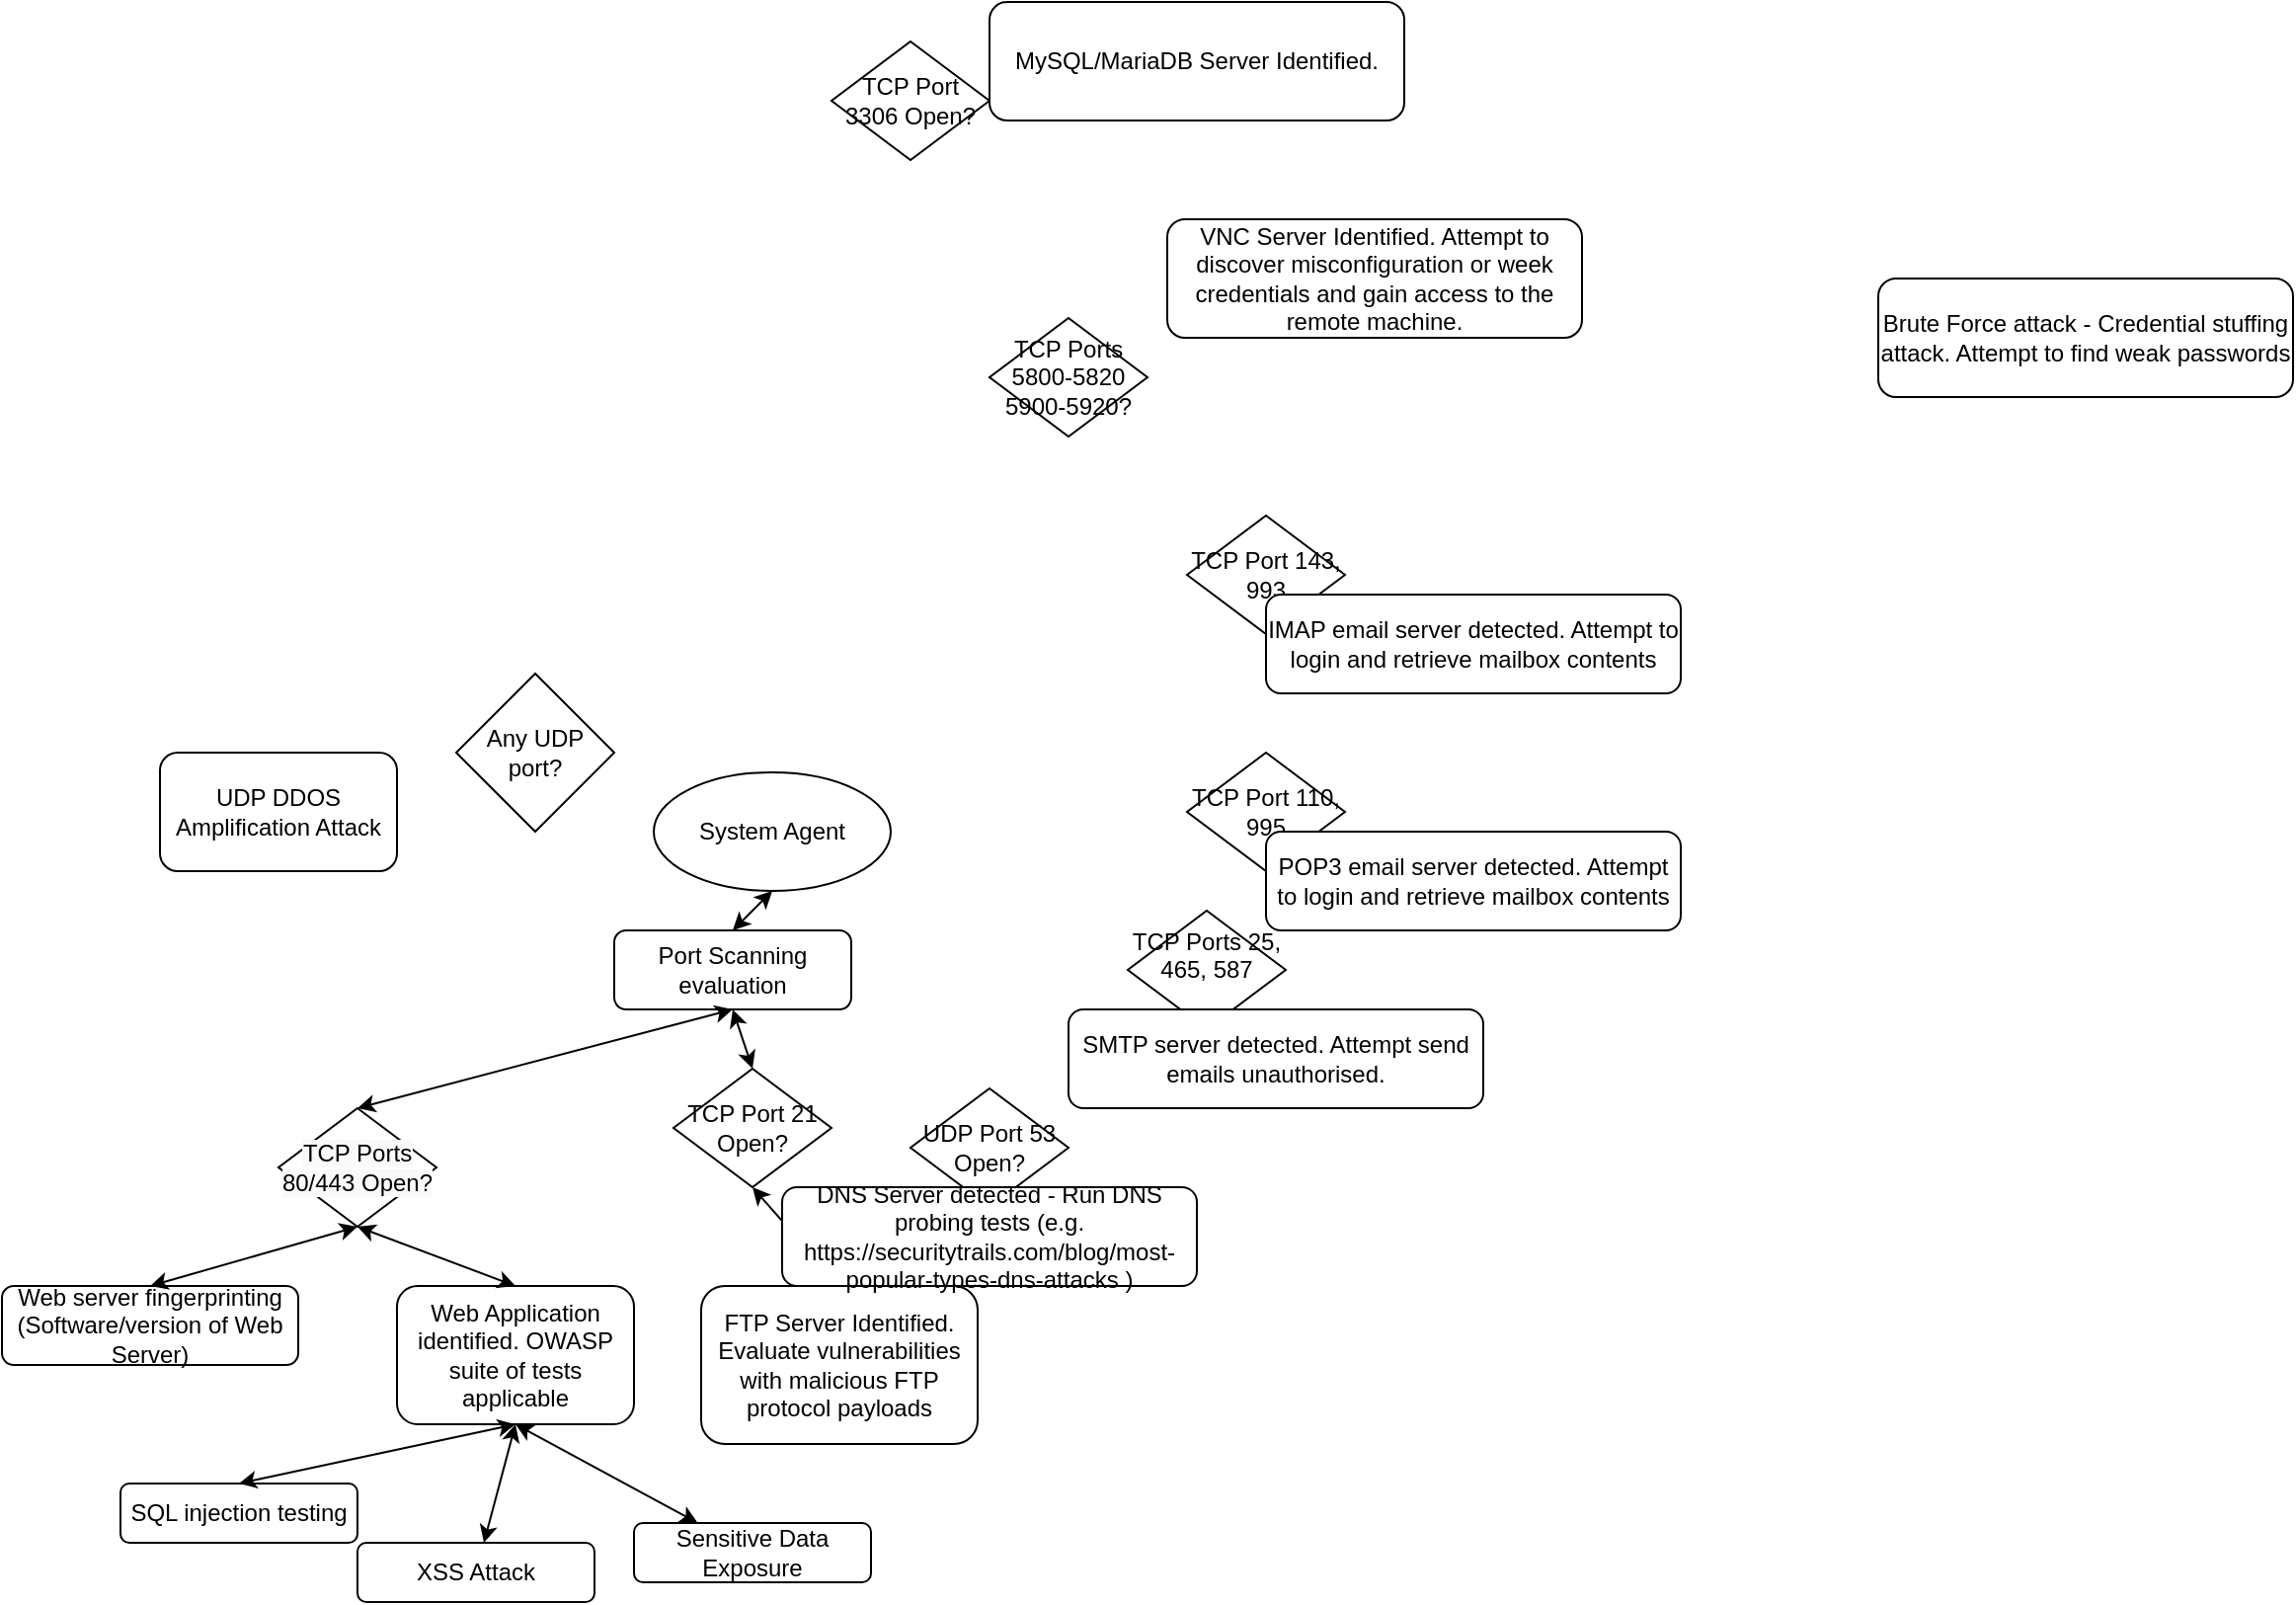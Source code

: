 <mxfile version="13.10.1" type="github">
  <diagram id="DchAP9sOTFPFpCIIkn_s" name="Page-1">
    <mxGraphModel dx="1609" dy="1549" grid="1" gridSize="10" guides="1" tooltips="1" connect="1" arrows="1" fold="1" page="1" pageScale="1" pageWidth="827" pageHeight="1169" math="0" shadow="0">
      <root>
        <mxCell id="0" />
        <mxCell id="1" parent="0" />
        <mxCell id="s764aHb25zaueQciMdZv-1" value="System Agent" style="ellipse;whiteSpace=wrap;html=1;" vertex="1" parent="1">
          <mxGeometry x="250" y="50" width="120" height="60" as="geometry" />
        </mxCell>
        <mxCell id="s764aHb25zaueQciMdZv-3" value="Port Scanning evaluation" style="rounded=1;whiteSpace=wrap;html=1;" vertex="1" parent="1">
          <mxGeometry x="230" y="130" width="120" height="40" as="geometry" />
        </mxCell>
        <mxCell id="s764aHb25zaueQciMdZv-4" value="" style="endArrow=classic;startArrow=classic;html=1;entryX=0.5;entryY=1;entryDx=0;entryDy=0;exitX=0.5;exitY=0;exitDx=0;exitDy=0;" edge="1" parent="1" source="s764aHb25zaueQciMdZv-3" target="s764aHb25zaueQciMdZv-1">
          <mxGeometry width="50" height="50" relative="1" as="geometry">
            <mxPoint x="380" y="220" as="sourcePoint" />
            <mxPoint x="430" y="170" as="targetPoint" />
          </mxGeometry>
        </mxCell>
        <mxCell id="s764aHb25zaueQciMdZv-6" value="" style="endArrow=classic;startArrow=classic;html=1;entryX=0.5;entryY=1;entryDx=0;entryDy=0;exitX=0.5;exitY=0;exitDx=0;exitDy=0;" edge="1" parent="1" source="s764aHb25zaueQciMdZv-23" target="s764aHb25zaueQciMdZv-3">
          <mxGeometry width="50" height="50" relative="1" as="geometry">
            <mxPoint x="100" y="240" as="sourcePoint" />
            <mxPoint x="430" y="170" as="targetPoint" />
          </mxGeometry>
        </mxCell>
        <mxCell id="s764aHb25zaueQciMdZv-7" value="Web Application identified. OWASP suite of tests applicable" style="rounded=1;whiteSpace=wrap;html=1;" vertex="1" parent="1">
          <mxGeometry x="120" y="310" width="120" height="70" as="geometry" />
        </mxCell>
        <mxCell id="s764aHb25zaueQciMdZv-8" value="" style="endArrow=classic;startArrow=classic;html=1;exitX=0.5;exitY=0;exitDx=0;exitDy=0;entryX=0.5;entryY=1;entryDx=0;entryDy=0;" edge="1" parent="1" source="s764aHb25zaueQciMdZv-7" target="s764aHb25zaueQciMdZv-23">
          <mxGeometry width="50" height="50" relative="1" as="geometry">
            <mxPoint x="190" y="250" as="sourcePoint" />
            <mxPoint x="100" y="280" as="targetPoint" />
          </mxGeometry>
        </mxCell>
        <mxCell id="s764aHb25zaueQciMdZv-9" value="SQL injection testing" style="rounded=1;whiteSpace=wrap;html=1;" vertex="1" parent="1">
          <mxGeometry x="-20" y="410" width="120" height="30" as="geometry" />
        </mxCell>
        <mxCell id="s764aHb25zaueQciMdZv-10" value="XSS Attack" style="rounded=1;whiteSpace=wrap;html=1;" vertex="1" parent="1">
          <mxGeometry x="100" y="440" width="120" height="30" as="geometry" />
        </mxCell>
        <mxCell id="s764aHb25zaueQciMdZv-11" value="Sensitive Data Exposure" style="rounded=1;whiteSpace=wrap;html=1;" vertex="1" parent="1">
          <mxGeometry x="240" y="430" width="120" height="30" as="geometry" />
        </mxCell>
        <mxCell id="s764aHb25zaueQciMdZv-13" value="" style="endArrow=classic;startArrow=classic;html=1;entryX=0.5;entryY=1;entryDx=0;entryDy=0;" edge="1" parent="1" source="s764aHb25zaueQciMdZv-10" target="s764aHb25zaueQciMdZv-7">
          <mxGeometry width="50" height="50" relative="1" as="geometry">
            <mxPoint x="360" y="420" as="sourcePoint" />
            <mxPoint x="360" y="390" as="targetPoint" />
          </mxGeometry>
        </mxCell>
        <mxCell id="s764aHb25zaueQciMdZv-15" value="" style="endArrow=classic;startArrow=classic;html=1;entryX=0.5;entryY=1;entryDx=0;entryDy=0;" edge="1" parent="1" source="s764aHb25zaueQciMdZv-11" target="s764aHb25zaueQciMdZv-7">
          <mxGeometry width="50" height="50" relative="1" as="geometry">
            <mxPoint x="183.333" y="420" as="sourcePoint" />
            <mxPoint x="190" y="390" as="targetPoint" />
          </mxGeometry>
        </mxCell>
        <mxCell id="s764aHb25zaueQciMdZv-16" value="" style="endArrow=classic;startArrow=classic;html=1;entryX=0.5;entryY=0;entryDx=0;entryDy=0;exitX=0.5;exitY=1;exitDx=0;exitDy=0;" edge="1" parent="1" source="s764aHb25zaueQciMdZv-7" target="s764aHb25zaueQciMdZv-9">
          <mxGeometry width="50" height="50" relative="1" as="geometry">
            <mxPoint x="264.118" y="460" as="sourcePoint" />
            <mxPoint x="190" y="390" as="targetPoint" />
          </mxGeometry>
        </mxCell>
        <mxCell id="s764aHb25zaueQciMdZv-17" value="Web server fingerprinting (Software/version of Web Server)" style="rounded=1;whiteSpace=wrap;html=1;" vertex="1" parent="1">
          <mxGeometry x="-80" y="310" width="150" height="40" as="geometry" />
        </mxCell>
        <mxCell id="s764aHb25zaueQciMdZv-18" value="" style="endArrow=classic;startArrow=classic;html=1;exitX=0.5;exitY=0;exitDx=0;exitDy=0;entryX=0.5;entryY=1;entryDx=0;entryDy=0;" edge="1" parent="1" source="s764aHb25zaueQciMdZv-17" target="s764aHb25zaueQciMdZv-23">
          <mxGeometry width="50" height="50" relative="1" as="geometry">
            <mxPoint x="190" y="320" as="sourcePoint" />
            <mxPoint x="100" y="280" as="targetPoint" />
          </mxGeometry>
        </mxCell>
        <mxCell id="s764aHb25zaueQciMdZv-20" value="FTP Server Identified. Evaluate vulnerabilities with malicious FTP protocol payloads" style="rounded=1;whiteSpace=wrap;html=1;" vertex="1" parent="1">
          <mxGeometry x="274" y="310" width="140" height="80" as="geometry" />
        </mxCell>
        <mxCell id="s764aHb25zaueQciMdZv-21" value="" style="endArrow=classic;startArrow=classic;html=1;entryX=0.5;entryY=1;entryDx=0;entryDy=0;exitX=0.5;exitY=0;exitDx=0;exitDy=0;" edge="1" parent="1" source="s764aHb25zaueQciMdZv-26" target="s764aHb25zaueQciMdZv-3">
          <mxGeometry width="50" height="50" relative="1" as="geometry">
            <mxPoint x="310" y="210" as="sourcePoint" />
            <mxPoint x="300" y="260" as="targetPoint" />
          </mxGeometry>
        </mxCell>
        <mxCell id="s764aHb25zaueQciMdZv-22" value="" style="endArrow=classic;startArrow=classic;html=1;entryX=0.5;entryY=1;entryDx=0;entryDy=0;exitX=0.5;exitY=0;exitDx=0;exitDy=0;" edge="1" parent="1" source="s764aHb25zaueQciMdZv-20" target="s764aHb25zaueQciMdZv-26">
          <mxGeometry width="50" height="50" relative="1" as="geometry">
            <mxPoint x="320" y="250" as="sourcePoint" />
            <mxPoint x="310" y="250" as="targetPoint" />
          </mxGeometry>
        </mxCell>
        <mxCell id="s764aHb25zaueQciMdZv-23" value="&lt;span style=&quot;color: rgb(0 , 0 , 0) ; font-family: &amp;#34;helvetica&amp;#34; ; font-size: 12px ; font-style: normal ; font-weight: 400 ; letter-spacing: normal ; text-align: center ; text-indent: 0px ; text-transform: none ; word-spacing: 0px ; background-color: rgb(248 , 249 , 250) ; display: inline ; float: none&quot;&gt;TCP Ports 80/443 Open?&lt;/span&gt;" style="rhombus;whiteSpace=wrap;html=1;" vertex="1" parent="1">
          <mxGeometry x="60" y="220" width="80" height="60" as="geometry" />
        </mxCell>
        <mxCell id="s764aHb25zaueQciMdZv-26" value="&lt;font face=&quot;helvetica&quot;&gt;TCP Port 21 Open?&lt;/font&gt;" style="rhombus;whiteSpace=wrap;html=1;" vertex="1" parent="1">
          <mxGeometry x="260" y="200" width="80" height="60" as="geometry" />
        </mxCell>
        <mxCell id="s764aHb25zaueQciMdZv-29" value="&lt;font face=&quot;helvetica&quot;&gt;UDP Port 53 &lt;br&gt;Open?&lt;/font&gt;" style="rhombus;whiteSpace=wrap;html=1;" vertex="1" parent="1">
          <mxGeometry x="380" y="210" width="80" height="60" as="geometry" />
        </mxCell>
        <mxCell id="s764aHb25zaueQciMdZv-30" value="DNS Server detected - Run DNS probing tests (e.g. https://securitytrails.com/blog/most-popular-types-dns-attacks )" style="rounded=1;whiteSpace=wrap;html=1;" vertex="1" parent="1">
          <mxGeometry x="315" y="260" width="210" height="50" as="geometry" />
        </mxCell>
        <mxCell id="s764aHb25zaueQciMdZv-31" value="&lt;font face=&quot;helvetica&quot;&gt;TCP Ports 25, 465, 587&lt;br&gt;&amp;nbsp;&lt;/font&gt;&lt;span style=&quot;color: rgba(0 , 0 , 0 , 0) ; font-family: monospace ; font-size: 0px&quot;&gt;%3CmxGraphModel%3E%3Croot%3E%3CmxCell%20id%3D%220%22%2F%3E%3CmxCell%20id%3D%221%22%20parent%3D%220%22%2F%3E%3CmxCell%20id%3D%222%22%20value%3D%22%26lt%3Bfont%20face%3D%26quot%3Bhelvetica%26quot%3B%26gt%3BUDP%20Port%2053%20%26lt%3Bbr%26gt%3BOpen%3F%26lt%3B%2Ffont%26gt%3B%22%20style%3D%22rhombus%3BwhiteSpace%3Dwrap%3Bhtml%3D1%3B%22%20vertex%3D%221%22%20parent%3D%221%22%3E%3CmxGeometry%20x%3D%22380%22%20y%3D%22210%22%20width%3D%2280%22%20height%3D%2260%22%20as%3D%22geometry%22%2F%3E%3C%2FmxCell%3E%3C%2Froot%3E%3C%2FmxGraphModel%3E&lt;/span&gt;&lt;span style=&quot;color: rgba(0 , 0 , 0 , 0) ; font-family: monospace ; font-size: 0px&quot;&gt;%3CmxGraphModel%3E%3Croot%3E%3CmxCell%20id%3D%220%22%2F%3E%3CmxCell%20id%3D%221%22%20parent%3D%220%22%2F%3E%3CmxCell%20id%3D%222%22%20value%3D%22%26lt%3Bfont%20face%3D%26quot%3Bhelvetica%26quot%3B%26gt%3BUDP%20Port%2053%20%26lt%3Bbr%26gt%3BOpen%3F%26lt%3B%2Ffont%26gt%3B%22%20style%3D%22rhombus%3BwhiteSpace%3Dwrap%3Bhtml%3D1%3B%22%20vertex%3D%221%22%20parent%3D%221%22%3E%3CmxGeometry%20x%3D%22380%22%20y%3D%22210%22%20width%3D%2280%22%20height%3D%2260%22%20as%3D%22geometry%22%2F%3E%3C%2FmxCell%3E%3C%2Froot%3E%3C%2FmxGraphModel%3E&lt;/span&gt;" style="rhombus;whiteSpace=wrap;html=1;" vertex="1" parent="1">
          <mxGeometry x="490" y="120" width="80" height="60" as="geometry" />
        </mxCell>
        <mxCell id="s764aHb25zaueQciMdZv-32" value="SMTP server detected. Attempt send emails unauthorised." style="rounded=1;whiteSpace=wrap;html=1;" vertex="1" parent="1">
          <mxGeometry x="460" y="170" width="210" height="50" as="geometry" />
        </mxCell>
        <mxCell id="s764aHb25zaueQciMdZv-33" value="&lt;font face=&quot;helvetica&quot;&gt;TCP Port 110, 995&lt;/font&gt;" style="rhombus;whiteSpace=wrap;html=1;" vertex="1" parent="1">
          <mxGeometry x="520" y="40" width="80" height="60" as="geometry" />
        </mxCell>
        <mxCell id="s764aHb25zaueQciMdZv-34" value="POP3 email server detected. Attempt to login and retrieve mailbox contents" style="rounded=1;whiteSpace=wrap;html=1;" vertex="1" parent="1">
          <mxGeometry x="560" y="80" width="210" height="50" as="geometry" />
        </mxCell>
        <mxCell id="s764aHb25zaueQciMdZv-35" value="&lt;font face=&quot;helvetica&quot;&gt;TCP Port 143, 993&lt;/font&gt;" style="rhombus;whiteSpace=wrap;html=1;" vertex="1" parent="1">
          <mxGeometry x="520" y="-80" width="80" height="60" as="geometry" />
        </mxCell>
        <mxCell id="s764aHb25zaueQciMdZv-36" value="IMAP email server detected. Attempt to login and retrieve mailbox contents" style="rounded=1;whiteSpace=wrap;html=1;" vertex="1" parent="1">
          <mxGeometry x="560" y="-40" width="210" height="50" as="geometry" />
        </mxCell>
        <mxCell id="s764aHb25zaueQciMdZv-38" value="Any UDP port?" style="rhombus;whiteSpace=wrap;html=1;" vertex="1" parent="1">
          <mxGeometry x="150" width="80" height="80" as="geometry" />
        </mxCell>
        <mxCell id="s764aHb25zaueQciMdZv-39" value="UDP DDOS Amplification Attack" style="rounded=1;whiteSpace=wrap;html=1;" vertex="1" parent="1">
          <mxGeometry y="40" width="120" height="60" as="geometry" />
        </mxCell>
        <mxCell id="s764aHb25zaueQciMdZv-40" value="&lt;font face=&quot;helvetica&quot;&gt;TCP Ports 5800-5820&lt;br&gt;5900-5920?&lt;br&gt;&lt;/font&gt;" style="rhombus;whiteSpace=wrap;html=1;" vertex="1" parent="1">
          <mxGeometry x="420" y="-180" width="80" height="60" as="geometry" />
        </mxCell>
        <mxCell id="s764aHb25zaueQciMdZv-42" value="VNC Server Identified. Attempt to discover misconfiguration or week credentials and gain access to the remote machine." style="rounded=1;whiteSpace=wrap;html=1;" vertex="1" parent="1">
          <mxGeometry x="510" y="-230" width="210" height="60" as="geometry" />
        </mxCell>
        <mxCell id="s764aHb25zaueQciMdZv-43" value="Brute Force attack - Credential stuffing attack. Attempt to find weak passwords" style="rounded=1;whiteSpace=wrap;html=1;" vertex="1" parent="1">
          <mxGeometry x="870" y="-200" width="210" height="60" as="geometry" />
        </mxCell>
        <mxCell id="s764aHb25zaueQciMdZv-44" value="&lt;font face=&quot;helvetica&quot;&gt;TCP Port 3306 Open?&lt;br&gt;&lt;/font&gt;" style="rhombus;whiteSpace=wrap;html=1;" vertex="1" parent="1">
          <mxGeometry x="340" y="-320" width="80" height="60" as="geometry" />
        </mxCell>
        <mxCell id="s764aHb25zaueQciMdZv-45" value="MySQL/MariaDB Server Identified." style="rounded=1;whiteSpace=wrap;html=1;" vertex="1" parent="1">
          <mxGeometry x="420" y="-340" width="210" height="60" as="geometry" />
        </mxCell>
      </root>
    </mxGraphModel>
  </diagram>
</mxfile>
